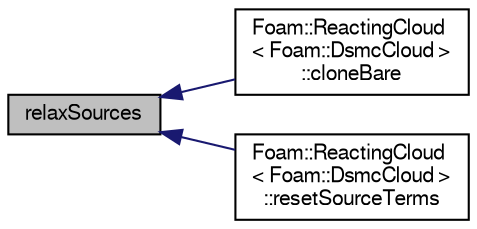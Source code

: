 digraph "relaxSources"
{
  bgcolor="transparent";
  edge [fontname="FreeSans",fontsize="10",labelfontname="FreeSans",labelfontsize="10"];
  node [fontname="FreeSans",fontsize="10",shape=record];
  rankdir="LR";
  Node73 [label="relaxSources",height=0.2,width=0.4,color="black", fillcolor="grey75", style="filled", fontcolor="black"];
  Node73 -> Node74 [dir="back",color="midnightblue",fontsize="10",style="solid",fontname="FreeSans"];
  Node74 [label="Foam::ReactingCloud\l\< Foam::DsmcCloud \>\l::cloneBare",height=0.2,width=0.4,color="black",URL="$a23814.html#a519c85b79b984c70934c244a934588ca",tooltip="Construct and return bare clone based on (this) with new name. "];
  Node73 -> Node75 [dir="back",color="midnightblue",fontsize="10",style="solid",fontname="FreeSans"];
  Node75 [label="Foam::ReactingCloud\l\< Foam::DsmcCloud \>\l::resetSourceTerms",height=0.2,width=0.4,color="black",URL="$a23814.html#acf214ed9b415b06b398e6fff63b72de0",tooltip="Reset the cloud source terms. "];
}
